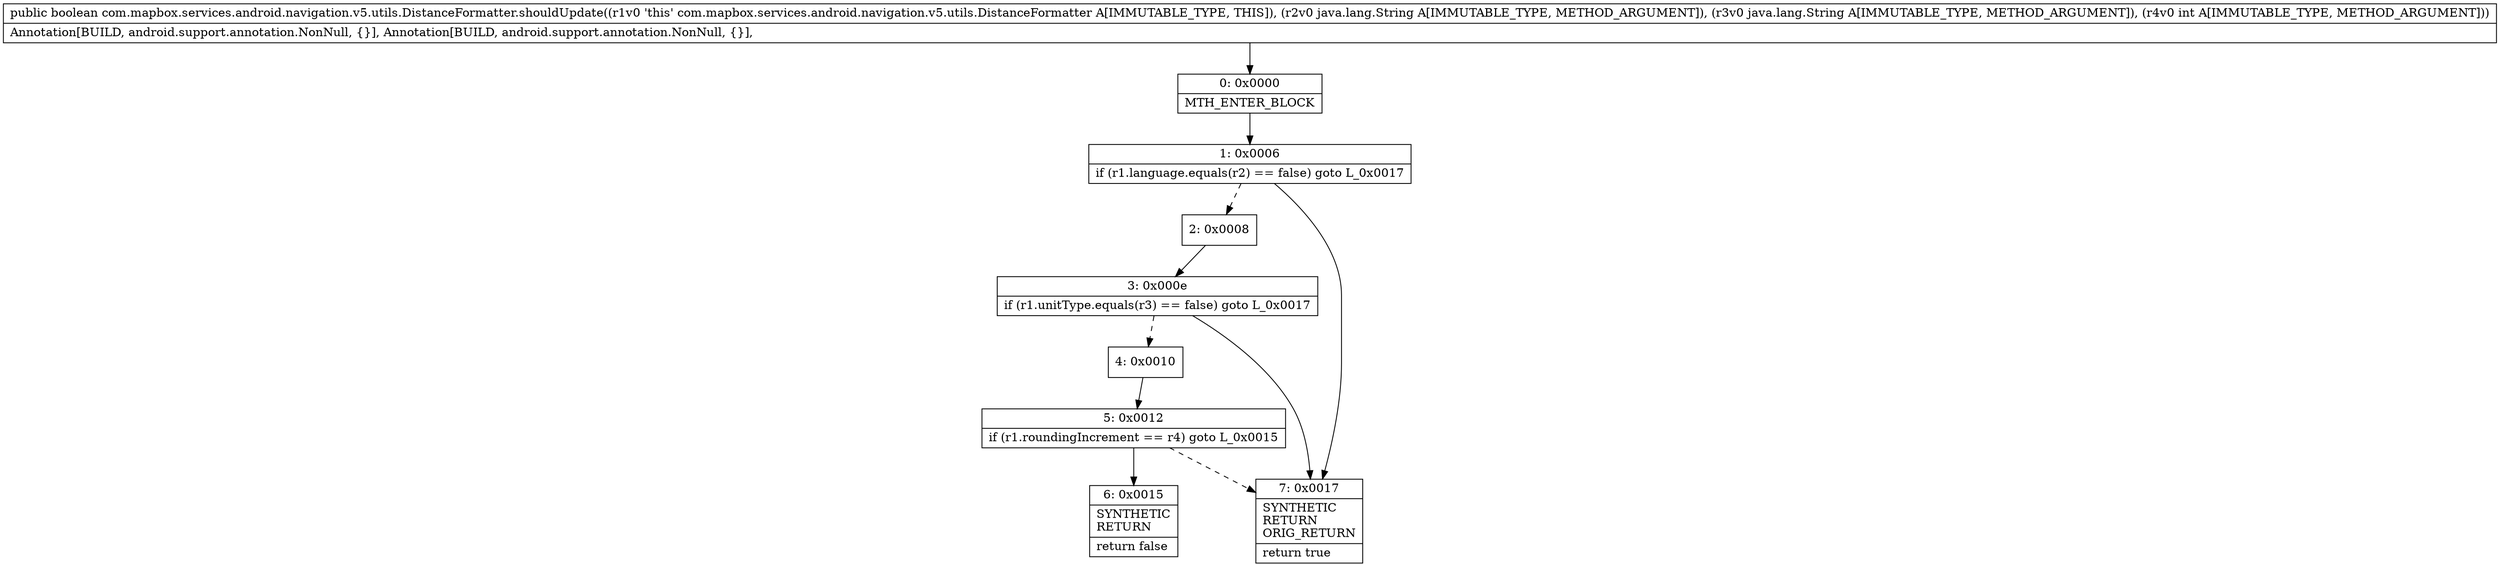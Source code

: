 digraph "CFG forcom.mapbox.services.android.navigation.v5.utils.DistanceFormatter.shouldUpdate(Ljava\/lang\/String;Ljava\/lang\/String;I)Z" {
Node_0 [shape=record,label="{0\:\ 0x0000|MTH_ENTER_BLOCK\l}"];
Node_1 [shape=record,label="{1\:\ 0x0006|if (r1.language.equals(r2) == false) goto L_0x0017\l}"];
Node_2 [shape=record,label="{2\:\ 0x0008}"];
Node_3 [shape=record,label="{3\:\ 0x000e|if (r1.unitType.equals(r3) == false) goto L_0x0017\l}"];
Node_4 [shape=record,label="{4\:\ 0x0010}"];
Node_5 [shape=record,label="{5\:\ 0x0012|if (r1.roundingIncrement == r4) goto L_0x0015\l}"];
Node_6 [shape=record,label="{6\:\ 0x0015|SYNTHETIC\lRETURN\l|return false\l}"];
Node_7 [shape=record,label="{7\:\ 0x0017|SYNTHETIC\lRETURN\lORIG_RETURN\l|return true\l}"];
MethodNode[shape=record,label="{public boolean com.mapbox.services.android.navigation.v5.utils.DistanceFormatter.shouldUpdate((r1v0 'this' com.mapbox.services.android.navigation.v5.utils.DistanceFormatter A[IMMUTABLE_TYPE, THIS]), (r2v0 java.lang.String A[IMMUTABLE_TYPE, METHOD_ARGUMENT]), (r3v0 java.lang.String A[IMMUTABLE_TYPE, METHOD_ARGUMENT]), (r4v0 int A[IMMUTABLE_TYPE, METHOD_ARGUMENT]))  | Annotation[BUILD, android.support.annotation.NonNull, \{\}], Annotation[BUILD, android.support.annotation.NonNull, \{\}], \l}"];
MethodNode -> Node_0;
Node_0 -> Node_1;
Node_1 -> Node_2[style=dashed];
Node_1 -> Node_7;
Node_2 -> Node_3;
Node_3 -> Node_4[style=dashed];
Node_3 -> Node_7;
Node_4 -> Node_5;
Node_5 -> Node_6;
Node_5 -> Node_7[style=dashed];
}

